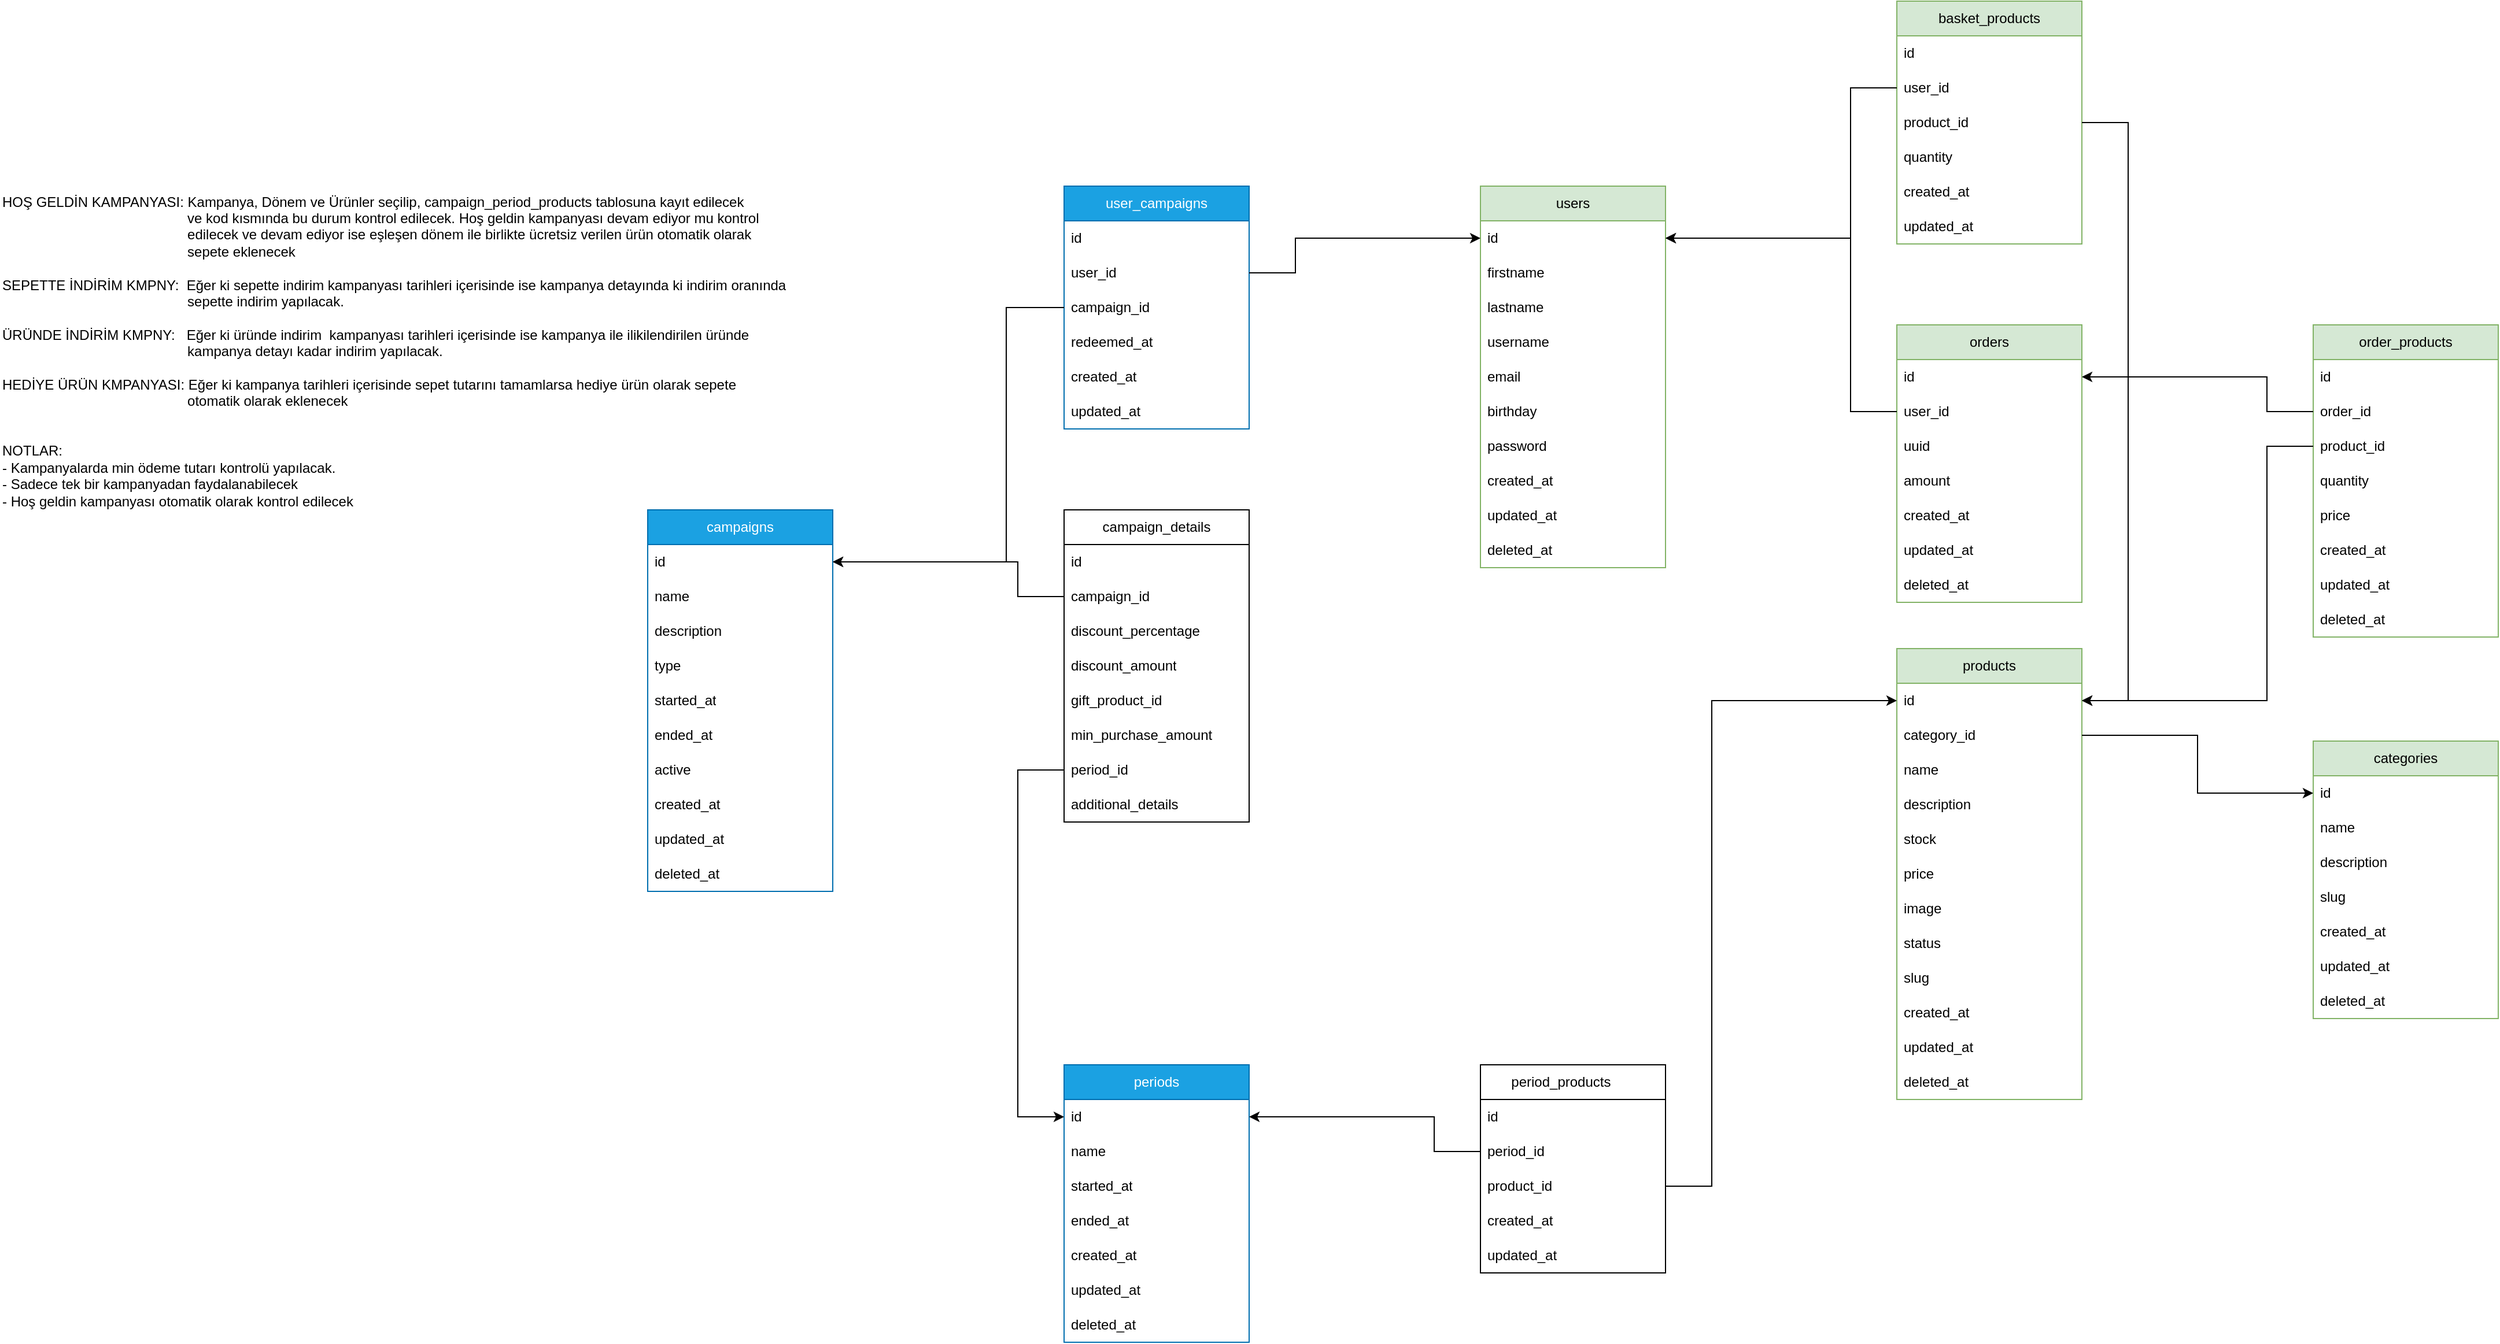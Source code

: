 <mxfile version="24.5.3" type="device">
  <diagram name="Page-1" id="_GiMeknNiYBQJ2p4re4r">
    <mxGraphModel dx="2840" dy="1816" grid="1" gridSize="10" guides="1" tooltips="1" connect="1" arrows="1" fold="1" page="0" pageScale="1" pageWidth="827" pageHeight="1169" math="0" shadow="0">
      <root>
        <mxCell id="0" />
        <mxCell id="1" parent="0" />
        <mxCell id="grhJ6NHbihgc4JRqNFFG-1" value="users" style="swimlane;fontStyle=0;childLayout=stackLayout;horizontal=1;startSize=30;horizontalStack=0;resizeParent=1;resizeParentMax=0;resizeLast=0;collapsible=1;marginBottom=0;whiteSpace=wrap;html=1;fillColor=#d5e8d4;strokeColor=#82b366;" parent="1" vertex="1">
          <mxGeometry x="1000" width="160" height="330" as="geometry" />
        </mxCell>
        <mxCell id="grhJ6NHbihgc4JRqNFFG-2" value="id&lt;span style=&quot;white-space: pre;&quot;&gt;&#x9;&lt;/span&gt;" style="text;strokeColor=none;fillColor=none;align=left;verticalAlign=middle;spacingLeft=4;spacingRight=4;overflow=hidden;points=[[0,0.5],[1,0.5]];portConstraint=eastwest;rotatable=0;whiteSpace=wrap;html=1;" parent="grhJ6NHbihgc4JRqNFFG-1" vertex="1">
          <mxGeometry y="30" width="160" height="30" as="geometry" />
        </mxCell>
        <mxCell id="grhJ6NHbihgc4JRqNFFG-3" value="firstname" style="text;strokeColor=none;fillColor=none;align=left;verticalAlign=middle;spacingLeft=4;spacingRight=4;overflow=hidden;points=[[0,0.5],[1,0.5]];portConstraint=eastwest;rotatable=0;whiteSpace=wrap;html=1;" parent="grhJ6NHbihgc4JRqNFFG-1" vertex="1">
          <mxGeometry y="60" width="160" height="30" as="geometry" />
        </mxCell>
        <mxCell id="grhJ6NHbihgc4JRqNFFG-5" value="lastname" style="text;strokeColor=none;fillColor=none;align=left;verticalAlign=middle;spacingLeft=4;spacingRight=4;overflow=hidden;points=[[0,0.5],[1,0.5]];portConstraint=eastwest;rotatable=0;whiteSpace=wrap;html=1;" parent="grhJ6NHbihgc4JRqNFFG-1" vertex="1">
          <mxGeometry y="90" width="160" height="30" as="geometry" />
        </mxCell>
        <mxCell id="grhJ6NHbihgc4JRqNFFG-9" value="username" style="text;strokeColor=none;fillColor=none;align=left;verticalAlign=middle;spacingLeft=4;spacingRight=4;overflow=hidden;points=[[0,0.5],[1,0.5]];portConstraint=eastwest;rotatable=0;whiteSpace=wrap;html=1;" parent="grhJ6NHbihgc4JRqNFFG-1" vertex="1">
          <mxGeometry y="120" width="160" height="30" as="geometry" />
        </mxCell>
        <mxCell id="grhJ6NHbihgc4JRqNFFG-8" value="email" style="text;strokeColor=none;fillColor=none;align=left;verticalAlign=middle;spacingLeft=4;spacingRight=4;overflow=hidden;points=[[0,0.5],[1,0.5]];portConstraint=eastwest;rotatable=0;whiteSpace=wrap;html=1;" parent="grhJ6NHbihgc4JRqNFFG-1" vertex="1">
          <mxGeometry y="150" width="160" height="30" as="geometry" />
        </mxCell>
        <mxCell id="grhJ6NHbihgc4JRqNFFG-4" value="birthday" style="text;strokeColor=none;fillColor=none;align=left;verticalAlign=middle;spacingLeft=4;spacingRight=4;overflow=hidden;points=[[0,0.5],[1,0.5]];portConstraint=eastwest;rotatable=0;whiteSpace=wrap;html=1;" parent="grhJ6NHbihgc4JRqNFFG-1" vertex="1">
          <mxGeometry y="180" width="160" height="30" as="geometry" />
        </mxCell>
        <mxCell id="grhJ6NHbihgc4JRqNFFG-10" value="password" style="text;strokeColor=none;fillColor=none;align=left;verticalAlign=middle;spacingLeft=4;spacingRight=4;overflow=hidden;points=[[0,0.5],[1,0.5]];portConstraint=eastwest;rotatable=0;whiteSpace=wrap;html=1;" parent="grhJ6NHbihgc4JRqNFFG-1" vertex="1">
          <mxGeometry y="210" width="160" height="30" as="geometry" />
        </mxCell>
        <mxCell id="grhJ6NHbihgc4JRqNFFG-6" value="created_at" style="text;strokeColor=none;fillColor=none;align=left;verticalAlign=middle;spacingLeft=4;spacingRight=4;overflow=hidden;points=[[0,0.5],[1,0.5]];portConstraint=eastwest;rotatable=0;whiteSpace=wrap;html=1;" parent="grhJ6NHbihgc4JRqNFFG-1" vertex="1">
          <mxGeometry y="240" width="160" height="30" as="geometry" />
        </mxCell>
        <mxCell id="grhJ6NHbihgc4JRqNFFG-7" value="updated_at" style="text;strokeColor=none;fillColor=none;align=left;verticalAlign=middle;spacingLeft=4;spacingRight=4;overflow=hidden;points=[[0,0.5],[1,0.5]];portConstraint=eastwest;rotatable=0;whiteSpace=wrap;html=1;" parent="grhJ6NHbihgc4JRqNFFG-1" vertex="1">
          <mxGeometry y="270" width="160" height="30" as="geometry" />
        </mxCell>
        <mxCell id="grhJ6NHbihgc4JRqNFFG-17" value="deleted_at" style="text;strokeColor=none;fillColor=none;align=left;verticalAlign=middle;spacingLeft=4;spacingRight=4;overflow=hidden;points=[[0,0.5],[1,0.5]];portConstraint=eastwest;rotatable=0;whiteSpace=wrap;html=1;" parent="grhJ6NHbihgc4JRqNFFG-1" vertex="1">
          <mxGeometry y="300" width="160" height="30" as="geometry" />
        </mxCell>
        <mxCell id="grhJ6NHbihgc4JRqNFFG-11" value="basket_products" style="swimlane;fontStyle=0;childLayout=stackLayout;horizontal=1;startSize=30;horizontalStack=0;resizeParent=1;resizeParentMax=0;resizeLast=0;collapsible=1;marginBottom=0;whiteSpace=wrap;html=1;fillColor=#d5e8d4;strokeColor=#82b366;" parent="1" vertex="1">
          <mxGeometry x="1360" y="-160" width="160" height="210" as="geometry" />
        </mxCell>
        <mxCell id="grhJ6NHbihgc4JRqNFFG-12" value="id" style="text;strokeColor=none;fillColor=none;align=left;verticalAlign=middle;spacingLeft=4;spacingRight=4;overflow=hidden;points=[[0,0.5],[1,0.5]];portConstraint=eastwest;rotatable=0;whiteSpace=wrap;html=1;" parent="grhJ6NHbihgc4JRqNFFG-11" vertex="1">
          <mxGeometry y="30" width="160" height="30" as="geometry" />
        </mxCell>
        <mxCell id="grhJ6NHbihgc4JRqNFFG-13" value="user_id" style="text;strokeColor=none;fillColor=none;align=left;verticalAlign=middle;spacingLeft=4;spacingRight=4;overflow=hidden;points=[[0,0.5],[1,0.5]];portConstraint=eastwest;rotatable=0;whiteSpace=wrap;html=1;" parent="grhJ6NHbihgc4JRqNFFG-11" vertex="1">
          <mxGeometry y="60" width="160" height="30" as="geometry" />
        </mxCell>
        <mxCell id="grhJ6NHbihgc4JRqNFFG-14" value="product_id" style="text;strokeColor=none;fillColor=none;align=left;verticalAlign=middle;spacingLeft=4;spacingRight=4;overflow=hidden;points=[[0,0.5],[1,0.5]];portConstraint=eastwest;rotatable=0;whiteSpace=wrap;html=1;" parent="grhJ6NHbihgc4JRqNFFG-11" vertex="1">
          <mxGeometry y="90" width="160" height="30" as="geometry" />
        </mxCell>
        <mxCell id="grhJ6NHbihgc4JRqNFFG-124" value="quantity" style="text;strokeColor=none;fillColor=none;align=left;verticalAlign=middle;spacingLeft=4;spacingRight=4;overflow=hidden;points=[[0,0.5],[1,0.5]];portConstraint=eastwest;rotatable=0;whiteSpace=wrap;html=1;" parent="grhJ6NHbihgc4JRqNFFG-11" vertex="1">
          <mxGeometry y="120" width="160" height="30" as="geometry" />
        </mxCell>
        <mxCell id="grhJ6NHbihgc4JRqNFFG-15" value="created_at" style="text;strokeColor=none;fillColor=none;align=left;verticalAlign=middle;spacingLeft=4;spacingRight=4;overflow=hidden;points=[[0,0.5],[1,0.5]];portConstraint=eastwest;rotatable=0;whiteSpace=wrap;html=1;" parent="grhJ6NHbihgc4JRqNFFG-11" vertex="1">
          <mxGeometry y="150" width="160" height="30" as="geometry" />
        </mxCell>
        <mxCell id="grhJ6NHbihgc4JRqNFFG-18" value="updated_at" style="text;strokeColor=none;fillColor=none;align=left;verticalAlign=middle;spacingLeft=4;spacingRight=4;overflow=hidden;points=[[0,0.5],[1,0.5]];portConstraint=eastwest;rotatable=0;whiteSpace=wrap;html=1;" parent="grhJ6NHbihgc4JRqNFFG-11" vertex="1">
          <mxGeometry y="180" width="160" height="30" as="geometry" />
        </mxCell>
        <mxCell id="grhJ6NHbihgc4JRqNFFG-19" value="products" style="swimlane;fontStyle=0;childLayout=stackLayout;horizontal=1;startSize=30;horizontalStack=0;resizeParent=1;resizeParentMax=0;resizeLast=0;collapsible=1;marginBottom=0;whiteSpace=wrap;html=1;fillColor=#d5e8d4;strokeColor=#82b366;" parent="1" vertex="1">
          <mxGeometry x="1360" y="400" width="160" height="390" as="geometry" />
        </mxCell>
        <mxCell id="grhJ6NHbihgc4JRqNFFG-20" value="id" style="text;strokeColor=none;fillColor=none;align=left;verticalAlign=middle;spacingLeft=4;spacingRight=4;overflow=hidden;points=[[0,0.5],[1,0.5]];portConstraint=eastwest;rotatable=0;whiteSpace=wrap;html=1;" parent="grhJ6NHbihgc4JRqNFFG-19" vertex="1">
          <mxGeometry y="30" width="160" height="30" as="geometry" />
        </mxCell>
        <mxCell id="grhJ6NHbihgc4JRqNFFG-31" value="category_id" style="text;strokeColor=none;fillColor=none;align=left;verticalAlign=middle;spacingLeft=4;spacingRight=4;overflow=hidden;points=[[0,0.5],[1,0.5]];portConstraint=eastwest;rotatable=0;whiteSpace=wrap;html=1;" parent="grhJ6NHbihgc4JRqNFFG-19" vertex="1">
          <mxGeometry y="60" width="160" height="30" as="geometry" />
        </mxCell>
        <mxCell id="grhJ6NHbihgc4JRqNFFG-21" value="name" style="text;strokeColor=none;fillColor=none;align=left;verticalAlign=middle;spacingLeft=4;spacingRight=4;overflow=hidden;points=[[0,0.5],[1,0.5]];portConstraint=eastwest;rotatable=0;whiteSpace=wrap;html=1;" parent="grhJ6NHbihgc4JRqNFFG-19" vertex="1">
          <mxGeometry y="90" width="160" height="30" as="geometry" />
        </mxCell>
        <mxCell id="grhJ6NHbihgc4JRqNFFG-22" value="description" style="text;strokeColor=none;fillColor=none;align=left;verticalAlign=middle;spacingLeft=4;spacingRight=4;overflow=hidden;points=[[0,0.5],[1,0.5]];portConstraint=eastwest;rotatable=0;whiteSpace=wrap;html=1;" parent="grhJ6NHbihgc4JRqNFFG-19" vertex="1">
          <mxGeometry y="120" width="160" height="30" as="geometry" />
        </mxCell>
        <mxCell id="grhJ6NHbihgc4JRqNFFG-103" value="stock" style="text;strokeColor=none;fillColor=none;align=left;verticalAlign=middle;spacingLeft=4;spacingRight=4;overflow=hidden;points=[[0,0.5],[1,0.5]];portConstraint=eastwest;rotatable=0;whiteSpace=wrap;html=1;" parent="grhJ6NHbihgc4JRqNFFG-19" vertex="1">
          <mxGeometry y="150" width="160" height="30" as="geometry" />
        </mxCell>
        <mxCell id="grhJ6NHbihgc4JRqNFFG-23" value="price" style="text;strokeColor=none;fillColor=none;align=left;verticalAlign=middle;spacingLeft=4;spacingRight=4;overflow=hidden;points=[[0,0.5],[1,0.5]];portConstraint=eastwest;rotatable=0;whiteSpace=wrap;html=1;" parent="grhJ6NHbihgc4JRqNFFG-19" vertex="1">
          <mxGeometry y="180" width="160" height="30" as="geometry" />
        </mxCell>
        <mxCell id="grhJ6NHbihgc4JRqNFFG-104" value="image" style="text;strokeColor=none;fillColor=none;align=left;verticalAlign=middle;spacingLeft=4;spacingRight=4;overflow=hidden;points=[[0,0.5],[1,0.5]];portConstraint=eastwest;rotatable=0;whiteSpace=wrap;html=1;" parent="grhJ6NHbihgc4JRqNFFG-19" vertex="1">
          <mxGeometry y="210" width="160" height="30" as="geometry" />
        </mxCell>
        <mxCell id="grhJ6NHbihgc4JRqNFFG-105" value="status" style="text;strokeColor=none;fillColor=none;align=left;verticalAlign=middle;spacingLeft=4;spacingRight=4;overflow=hidden;points=[[0,0.5],[1,0.5]];portConstraint=eastwest;rotatable=0;whiteSpace=wrap;html=1;" parent="grhJ6NHbihgc4JRqNFFG-19" vertex="1">
          <mxGeometry y="240" width="160" height="30" as="geometry" />
        </mxCell>
        <mxCell id="grhJ6NHbihgc4JRqNFFG-47" value="slug" style="text;strokeColor=none;fillColor=none;align=left;verticalAlign=middle;spacingLeft=4;spacingRight=4;overflow=hidden;points=[[0,0.5],[1,0.5]];portConstraint=eastwest;rotatable=0;whiteSpace=wrap;html=1;" parent="grhJ6NHbihgc4JRqNFFG-19" vertex="1">
          <mxGeometry y="270" width="160" height="30" as="geometry" />
        </mxCell>
        <mxCell id="grhJ6NHbihgc4JRqNFFG-33" value="created_at" style="text;strokeColor=none;fillColor=none;align=left;verticalAlign=middle;spacingLeft=4;spacingRight=4;overflow=hidden;points=[[0,0.5],[1,0.5]];portConstraint=eastwest;rotatable=0;whiteSpace=wrap;html=1;" parent="grhJ6NHbihgc4JRqNFFG-19" vertex="1">
          <mxGeometry y="300" width="160" height="30" as="geometry" />
        </mxCell>
        <mxCell id="grhJ6NHbihgc4JRqNFFG-34" value="updated_at" style="text;strokeColor=none;fillColor=none;align=left;verticalAlign=middle;spacingLeft=4;spacingRight=4;overflow=hidden;points=[[0,0.5],[1,0.5]];portConstraint=eastwest;rotatable=0;whiteSpace=wrap;html=1;" parent="grhJ6NHbihgc4JRqNFFG-19" vertex="1">
          <mxGeometry y="330" width="160" height="30" as="geometry" />
        </mxCell>
        <mxCell id="grhJ6NHbihgc4JRqNFFG-35" value="deleted_at" style="text;strokeColor=none;fillColor=none;align=left;verticalAlign=middle;spacingLeft=4;spacingRight=4;overflow=hidden;points=[[0,0.5],[1,0.5]];portConstraint=eastwest;rotatable=0;whiteSpace=wrap;html=1;" parent="grhJ6NHbihgc4JRqNFFG-19" vertex="1">
          <mxGeometry y="360" width="160" height="30" as="geometry" />
        </mxCell>
        <mxCell id="grhJ6NHbihgc4JRqNFFG-24" value="categories" style="swimlane;fontStyle=0;childLayout=stackLayout;horizontal=1;startSize=30;horizontalStack=0;resizeParent=1;resizeParentMax=0;resizeLast=0;collapsible=1;marginBottom=0;whiteSpace=wrap;html=1;fillColor=#d5e8d4;strokeColor=#82b366;" parent="1" vertex="1">
          <mxGeometry x="1720" y="480" width="160" height="240" as="geometry" />
        </mxCell>
        <mxCell id="grhJ6NHbihgc4JRqNFFG-25" value="id" style="text;strokeColor=none;fillColor=none;align=left;verticalAlign=middle;spacingLeft=4;spacingRight=4;overflow=hidden;points=[[0,0.5],[1,0.5]];portConstraint=eastwest;rotatable=0;whiteSpace=wrap;html=1;" parent="grhJ6NHbihgc4JRqNFFG-24" vertex="1">
          <mxGeometry y="30" width="160" height="30" as="geometry" />
        </mxCell>
        <mxCell id="grhJ6NHbihgc4JRqNFFG-26" value="name" style="text;strokeColor=none;fillColor=none;align=left;verticalAlign=middle;spacingLeft=4;spacingRight=4;overflow=hidden;points=[[0,0.5],[1,0.5]];portConstraint=eastwest;rotatable=0;whiteSpace=wrap;html=1;" parent="grhJ6NHbihgc4JRqNFFG-24" vertex="1">
          <mxGeometry y="60" width="160" height="30" as="geometry" />
        </mxCell>
        <mxCell id="grhJ6NHbihgc4JRqNFFG-27" value="description" style="text;strokeColor=none;fillColor=none;align=left;verticalAlign=middle;spacingLeft=4;spacingRight=4;overflow=hidden;points=[[0,0.5],[1,0.5]];portConstraint=eastwest;rotatable=0;whiteSpace=wrap;html=1;" parent="grhJ6NHbihgc4JRqNFFG-24" vertex="1">
          <mxGeometry y="90" width="160" height="30" as="geometry" />
        </mxCell>
        <mxCell id="grhJ6NHbihgc4JRqNFFG-46" value="slug" style="text;strokeColor=none;fillColor=none;align=left;verticalAlign=middle;spacingLeft=4;spacingRight=4;overflow=hidden;points=[[0,0.5],[1,0.5]];portConstraint=eastwest;rotatable=0;whiteSpace=wrap;html=1;" parent="grhJ6NHbihgc4JRqNFFG-24" vertex="1">
          <mxGeometry y="120" width="160" height="30" as="geometry" />
        </mxCell>
        <mxCell id="grhJ6NHbihgc4JRqNFFG-28" value="created_at" style="text;strokeColor=none;fillColor=none;align=left;verticalAlign=middle;spacingLeft=4;spacingRight=4;overflow=hidden;points=[[0,0.5],[1,0.5]];portConstraint=eastwest;rotatable=0;whiteSpace=wrap;html=1;" parent="grhJ6NHbihgc4JRqNFFG-24" vertex="1">
          <mxGeometry y="150" width="160" height="30" as="geometry" />
        </mxCell>
        <mxCell id="grhJ6NHbihgc4JRqNFFG-29" value="updated_at" style="text;strokeColor=none;fillColor=none;align=left;verticalAlign=middle;spacingLeft=4;spacingRight=4;overflow=hidden;points=[[0,0.5],[1,0.5]];portConstraint=eastwest;rotatable=0;whiteSpace=wrap;html=1;" parent="grhJ6NHbihgc4JRqNFFG-24" vertex="1">
          <mxGeometry y="180" width="160" height="30" as="geometry" />
        </mxCell>
        <mxCell id="grhJ6NHbihgc4JRqNFFG-30" value="deleted_at" style="text;strokeColor=none;fillColor=none;align=left;verticalAlign=middle;spacingLeft=4;spacingRight=4;overflow=hidden;points=[[0,0.5],[1,0.5]];portConstraint=eastwest;rotatable=0;whiteSpace=wrap;html=1;" parent="grhJ6NHbihgc4JRqNFFG-24" vertex="1">
          <mxGeometry y="210" width="160" height="30" as="geometry" />
        </mxCell>
        <mxCell id="grhJ6NHbihgc4JRqNFFG-36" value="order_products" style="swimlane;fontStyle=0;childLayout=stackLayout;horizontal=1;startSize=30;horizontalStack=0;resizeParent=1;resizeParentMax=0;resizeLast=0;collapsible=1;marginBottom=0;whiteSpace=wrap;html=1;fillColor=#d5e8d4;strokeColor=#82b366;" parent="1" vertex="1">
          <mxGeometry x="1720" y="120" width="160" height="270" as="geometry" />
        </mxCell>
        <mxCell id="grhJ6NHbihgc4JRqNFFG-37" value="id" style="text;strokeColor=none;fillColor=none;align=left;verticalAlign=middle;spacingLeft=4;spacingRight=4;overflow=hidden;points=[[0,0.5],[1,0.5]];portConstraint=eastwest;rotatable=0;whiteSpace=wrap;html=1;" parent="grhJ6NHbihgc4JRqNFFG-36" vertex="1">
          <mxGeometry y="30" width="160" height="30" as="geometry" />
        </mxCell>
        <mxCell id="grhJ6NHbihgc4JRqNFFG-38" value="order_id" style="text;strokeColor=none;fillColor=none;align=left;verticalAlign=middle;spacingLeft=4;spacingRight=4;overflow=hidden;points=[[0,0.5],[1,0.5]];portConstraint=eastwest;rotatable=0;whiteSpace=wrap;html=1;" parent="grhJ6NHbihgc4JRqNFFG-36" vertex="1">
          <mxGeometry y="60" width="160" height="30" as="geometry" />
        </mxCell>
        <mxCell id="grhJ6NHbihgc4JRqNFFG-39" value="product_id" style="text;strokeColor=none;fillColor=none;align=left;verticalAlign=middle;spacingLeft=4;spacingRight=4;overflow=hidden;points=[[0,0.5],[1,0.5]];portConstraint=eastwest;rotatable=0;whiteSpace=wrap;html=1;" parent="grhJ6NHbihgc4JRqNFFG-36" vertex="1">
          <mxGeometry y="90" width="160" height="30" as="geometry" />
        </mxCell>
        <mxCell id="grhJ6NHbihgc4JRqNFFG-55" value="quantity" style="text;strokeColor=none;fillColor=none;align=left;verticalAlign=middle;spacingLeft=4;spacingRight=4;overflow=hidden;points=[[0,0.5],[1,0.5]];portConstraint=eastwest;rotatable=0;whiteSpace=wrap;html=1;" parent="grhJ6NHbihgc4JRqNFFG-36" vertex="1">
          <mxGeometry y="120" width="160" height="30" as="geometry" />
        </mxCell>
        <mxCell id="grhJ6NHbihgc4JRqNFFG-56" value="price" style="text;strokeColor=none;fillColor=none;align=left;verticalAlign=middle;spacingLeft=4;spacingRight=4;overflow=hidden;points=[[0,0.5],[1,0.5]];portConstraint=eastwest;rotatable=0;whiteSpace=wrap;html=1;" parent="grhJ6NHbihgc4JRqNFFG-36" vertex="1">
          <mxGeometry y="150" width="160" height="30" as="geometry" />
        </mxCell>
        <mxCell id="grhJ6NHbihgc4JRqNFFG-40" value="created_at" style="text;strokeColor=none;fillColor=none;align=left;verticalAlign=middle;spacingLeft=4;spacingRight=4;overflow=hidden;points=[[0,0.5],[1,0.5]];portConstraint=eastwest;rotatable=0;whiteSpace=wrap;html=1;" parent="grhJ6NHbihgc4JRqNFFG-36" vertex="1">
          <mxGeometry y="180" width="160" height="30" as="geometry" />
        </mxCell>
        <mxCell id="grhJ6NHbihgc4JRqNFFG-51" value="updated_at" style="text;strokeColor=none;fillColor=none;align=left;verticalAlign=middle;spacingLeft=4;spacingRight=4;overflow=hidden;points=[[0,0.5],[1,0.5]];portConstraint=eastwest;rotatable=0;whiteSpace=wrap;html=1;" parent="grhJ6NHbihgc4JRqNFFG-36" vertex="1">
          <mxGeometry y="210" width="160" height="30" as="geometry" />
        </mxCell>
        <mxCell id="grhJ6NHbihgc4JRqNFFG-52" value="deleted_at" style="text;strokeColor=none;fillColor=none;align=left;verticalAlign=middle;spacingLeft=4;spacingRight=4;overflow=hidden;points=[[0,0.5],[1,0.5]];portConstraint=eastwest;rotatable=0;whiteSpace=wrap;html=1;" parent="grhJ6NHbihgc4JRqNFFG-36" vertex="1">
          <mxGeometry y="240" width="160" height="30" as="geometry" />
        </mxCell>
        <mxCell id="grhJ6NHbihgc4JRqNFFG-41" value="orders" style="swimlane;fontStyle=0;childLayout=stackLayout;horizontal=1;startSize=30;horizontalStack=0;resizeParent=1;resizeParentMax=0;resizeLast=0;collapsible=1;marginBottom=0;whiteSpace=wrap;html=1;fillColor=#d5e8d4;strokeColor=#82b366;" parent="1" vertex="1">
          <mxGeometry x="1360" y="120" width="160" height="240" as="geometry" />
        </mxCell>
        <mxCell id="grhJ6NHbihgc4JRqNFFG-42" value="id" style="text;strokeColor=none;fillColor=none;align=left;verticalAlign=middle;spacingLeft=4;spacingRight=4;overflow=hidden;points=[[0,0.5],[1,0.5]];portConstraint=eastwest;rotatable=0;whiteSpace=wrap;html=1;" parent="grhJ6NHbihgc4JRqNFFG-41" vertex="1">
          <mxGeometry y="30" width="160" height="30" as="geometry" />
        </mxCell>
        <mxCell id="grhJ6NHbihgc4JRqNFFG-48" value="user_id" style="text;strokeColor=none;fillColor=none;align=left;verticalAlign=middle;spacingLeft=4;spacingRight=4;overflow=hidden;points=[[0,0.5],[1,0.5]];portConstraint=eastwest;rotatable=0;whiteSpace=wrap;html=1;" parent="grhJ6NHbihgc4JRqNFFG-41" vertex="1">
          <mxGeometry y="60" width="160" height="30" as="geometry" />
        </mxCell>
        <mxCell id="grhJ6NHbihgc4JRqNFFG-43" value="uuid" style="text;strokeColor=none;fillColor=none;align=left;verticalAlign=middle;spacingLeft=4;spacingRight=4;overflow=hidden;points=[[0,0.5],[1,0.5]];portConstraint=eastwest;rotatable=0;whiteSpace=wrap;html=1;" parent="grhJ6NHbihgc4JRqNFFG-41" vertex="1">
          <mxGeometry y="90" width="160" height="30" as="geometry" />
        </mxCell>
        <mxCell id="grhJ6NHbihgc4JRqNFFG-108" value="amount" style="text;strokeColor=none;fillColor=none;align=left;verticalAlign=middle;spacingLeft=4;spacingRight=4;overflow=hidden;points=[[0,0.5],[1,0.5]];portConstraint=eastwest;rotatable=0;whiteSpace=wrap;html=1;" parent="grhJ6NHbihgc4JRqNFFG-41" vertex="1">
          <mxGeometry y="120" width="160" height="30" as="geometry" />
        </mxCell>
        <mxCell id="grhJ6NHbihgc4JRqNFFG-44" value="created_at" style="text;strokeColor=none;fillColor=none;align=left;verticalAlign=middle;spacingLeft=4;spacingRight=4;overflow=hidden;points=[[0,0.5],[1,0.5]];portConstraint=eastwest;rotatable=0;whiteSpace=wrap;html=1;" parent="grhJ6NHbihgc4JRqNFFG-41" vertex="1">
          <mxGeometry y="150" width="160" height="30" as="geometry" />
        </mxCell>
        <mxCell id="grhJ6NHbihgc4JRqNFFG-45" value="updated_at" style="text;strokeColor=none;fillColor=none;align=left;verticalAlign=middle;spacingLeft=4;spacingRight=4;overflow=hidden;points=[[0,0.5],[1,0.5]];portConstraint=eastwest;rotatable=0;whiteSpace=wrap;html=1;" parent="grhJ6NHbihgc4JRqNFFG-41" vertex="1">
          <mxGeometry y="180" width="160" height="30" as="geometry" />
        </mxCell>
        <mxCell id="grhJ6NHbihgc4JRqNFFG-123" value="deleted_at" style="text;strokeColor=none;fillColor=none;align=left;verticalAlign=middle;spacingLeft=4;spacingRight=4;overflow=hidden;points=[[0,0.5],[1,0.5]];portConstraint=eastwest;rotatable=0;whiteSpace=wrap;html=1;" parent="grhJ6NHbihgc4JRqNFFG-41" vertex="1">
          <mxGeometry y="210" width="160" height="30" as="geometry" />
        </mxCell>
        <mxCell id="grhJ6NHbihgc4JRqNFFG-57" value="campaigns" style="swimlane;fontStyle=0;childLayout=stackLayout;horizontal=1;startSize=30;horizontalStack=0;resizeParent=1;resizeParentMax=0;resizeLast=0;collapsible=1;marginBottom=0;whiteSpace=wrap;html=1;fillColor=#1ba1e2;fontColor=#ffffff;strokeColor=#006EAF;" parent="1" vertex="1">
          <mxGeometry x="280" y="280" width="160" height="330" as="geometry" />
        </mxCell>
        <mxCell id="grhJ6NHbihgc4JRqNFFG-58" value="id" style="text;strokeColor=none;fillColor=none;align=left;verticalAlign=middle;spacingLeft=4;spacingRight=4;overflow=hidden;points=[[0,0.5],[1,0.5]];portConstraint=eastwest;rotatable=0;whiteSpace=wrap;html=1;" parent="grhJ6NHbihgc4JRqNFFG-57" vertex="1">
          <mxGeometry y="30" width="160" height="30" as="geometry" />
        </mxCell>
        <mxCell id="grhJ6NHbihgc4JRqNFFG-59" value="name" style="text;strokeColor=none;fillColor=none;align=left;verticalAlign=middle;spacingLeft=4;spacingRight=4;overflow=hidden;points=[[0,0.5],[1,0.5]];portConstraint=eastwest;rotatable=0;whiteSpace=wrap;html=1;" parent="grhJ6NHbihgc4JRqNFFG-57" vertex="1">
          <mxGeometry y="60" width="160" height="30" as="geometry" />
        </mxCell>
        <mxCell id="grhJ6NHbihgc4JRqNFFG-100" value="description" style="text;strokeColor=none;fillColor=none;align=left;verticalAlign=middle;spacingLeft=4;spacingRight=4;overflow=hidden;points=[[0,0.5],[1,0.5]];portConstraint=eastwest;rotatable=0;whiteSpace=wrap;html=1;" parent="grhJ6NHbihgc4JRqNFFG-57" vertex="1">
          <mxGeometry y="90" width="160" height="30" as="geometry" />
        </mxCell>
        <mxCell id="grhJ6NHbihgc4JRqNFFG-60" value="type" style="text;strokeColor=none;fillColor=none;align=left;verticalAlign=middle;spacingLeft=4;spacingRight=4;overflow=hidden;points=[[0,0.5],[1,0.5]];portConstraint=eastwest;rotatable=0;whiteSpace=wrap;html=1;" parent="grhJ6NHbihgc4JRqNFFG-57" vertex="1">
          <mxGeometry y="120" width="160" height="30" as="geometry" />
        </mxCell>
        <mxCell id="grhJ6NHbihgc4JRqNFFG-96" value="started_at" style="text;strokeColor=none;fillColor=none;align=left;verticalAlign=middle;spacingLeft=4;spacingRight=4;overflow=hidden;points=[[0,0.5],[1,0.5]];portConstraint=eastwest;rotatable=0;whiteSpace=wrap;html=1;" parent="grhJ6NHbihgc4JRqNFFG-57" vertex="1">
          <mxGeometry y="150" width="160" height="30" as="geometry" />
        </mxCell>
        <mxCell id="grhJ6NHbihgc4JRqNFFG-97" value="ended_at" style="text;strokeColor=none;fillColor=none;align=left;verticalAlign=middle;spacingLeft=4;spacingRight=4;overflow=hidden;points=[[0,0.5],[1,0.5]];portConstraint=eastwest;rotatable=0;whiteSpace=wrap;html=1;" parent="grhJ6NHbihgc4JRqNFFG-57" vertex="1">
          <mxGeometry y="180" width="160" height="30" as="geometry" />
        </mxCell>
        <mxCell id="6CmxdRsGefexsXA8XCbu-35" value="active" style="text;strokeColor=none;fillColor=none;align=left;verticalAlign=middle;spacingLeft=4;spacingRight=4;overflow=hidden;points=[[0,0.5],[1,0.5]];portConstraint=eastwest;rotatable=0;whiteSpace=wrap;html=1;" vertex="1" parent="grhJ6NHbihgc4JRqNFFG-57">
          <mxGeometry y="210" width="160" height="30" as="geometry" />
        </mxCell>
        <mxCell id="grhJ6NHbihgc4JRqNFFG-61" value="created_at" style="text;strokeColor=none;fillColor=none;align=left;verticalAlign=middle;spacingLeft=4;spacingRight=4;overflow=hidden;points=[[0,0.5],[1,0.5]];portConstraint=eastwest;rotatable=0;whiteSpace=wrap;html=1;" parent="grhJ6NHbihgc4JRqNFFG-57" vertex="1">
          <mxGeometry y="240" width="160" height="30" as="geometry" />
        </mxCell>
        <mxCell id="grhJ6NHbihgc4JRqNFFG-92" value="updated_at" style="text;strokeColor=none;fillColor=none;align=left;verticalAlign=middle;spacingLeft=4;spacingRight=4;overflow=hidden;points=[[0,0.5],[1,0.5]];portConstraint=eastwest;rotatable=0;whiteSpace=wrap;html=1;" parent="grhJ6NHbihgc4JRqNFFG-57" vertex="1">
          <mxGeometry y="270" width="160" height="30" as="geometry" />
        </mxCell>
        <mxCell id="grhJ6NHbihgc4JRqNFFG-93" value="deleted_at" style="text;strokeColor=none;fillColor=none;align=left;verticalAlign=middle;spacingLeft=4;spacingRight=4;overflow=hidden;points=[[0,0.5],[1,0.5]];portConstraint=eastwest;rotatable=0;whiteSpace=wrap;html=1;" parent="grhJ6NHbihgc4JRqNFFG-57" vertex="1">
          <mxGeometry y="300" width="160" height="30" as="geometry" />
        </mxCell>
        <mxCell id="grhJ6NHbihgc4JRqNFFG-63" value="periods" style="swimlane;fontStyle=0;childLayout=stackLayout;horizontal=1;startSize=30;horizontalStack=0;resizeParent=1;resizeParentMax=0;resizeLast=0;collapsible=1;marginBottom=0;whiteSpace=wrap;html=1;fillColor=#1ba1e2;fontColor=#ffffff;strokeColor=#006EAF;" parent="1" vertex="1">
          <mxGeometry x="640" y="760" width="160" height="240" as="geometry" />
        </mxCell>
        <mxCell id="grhJ6NHbihgc4JRqNFFG-64" value="id" style="text;strokeColor=none;fillColor=none;align=left;verticalAlign=middle;spacingLeft=4;spacingRight=4;overflow=hidden;points=[[0,0.5],[1,0.5]];portConstraint=eastwest;rotatable=0;whiteSpace=wrap;html=1;" parent="grhJ6NHbihgc4JRqNFFG-63" vertex="1">
          <mxGeometry y="30" width="160" height="30" as="geometry" />
        </mxCell>
        <mxCell id="grhJ6NHbihgc4JRqNFFG-65" value="name" style="text;strokeColor=none;fillColor=none;align=left;verticalAlign=middle;spacingLeft=4;spacingRight=4;overflow=hidden;points=[[0,0.5],[1,0.5]];portConstraint=eastwest;rotatable=0;whiteSpace=wrap;html=1;" parent="grhJ6NHbihgc4JRqNFFG-63" vertex="1">
          <mxGeometry y="60" width="160" height="30" as="geometry" />
        </mxCell>
        <mxCell id="grhJ6NHbihgc4JRqNFFG-66" value="started_at" style="text;strokeColor=none;fillColor=none;align=left;verticalAlign=middle;spacingLeft=4;spacingRight=4;overflow=hidden;points=[[0,0.5],[1,0.5]];portConstraint=eastwest;rotatable=0;whiteSpace=wrap;html=1;" parent="grhJ6NHbihgc4JRqNFFG-63" vertex="1">
          <mxGeometry y="90" width="160" height="30" as="geometry" />
        </mxCell>
        <mxCell id="grhJ6NHbihgc4JRqNFFG-67" value="ended_at" style="text;strokeColor=none;fillColor=none;align=left;verticalAlign=middle;spacingLeft=4;spacingRight=4;overflow=hidden;points=[[0,0.5],[1,0.5]];portConstraint=eastwest;rotatable=0;whiteSpace=wrap;html=1;" parent="grhJ6NHbihgc4JRqNFFG-63" vertex="1">
          <mxGeometry y="120" width="160" height="30" as="geometry" />
        </mxCell>
        <mxCell id="grhJ6NHbihgc4JRqNFFG-68" value="created_at" style="text;strokeColor=none;fillColor=none;align=left;verticalAlign=middle;spacingLeft=4;spacingRight=4;overflow=hidden;points=[[0,0.5],[1,0.5]];portConstraint=eastwest;rotatable=0;whiteSpace=wrap;html=1;" parent="grhJ6NHbihgc4JRqNFFG-63" vertex="1">
          <mxGeometry y="150" width="160" height="30" as="geometry" />
        </mxCell>
        <mxCell id="grhJ6NHbihgc4JRqNFFG-69" value="updated_at" style="text;strokeColor=none;fillColor=none;align=left;verticalAlign=middle;spacingLeft=4;spacingRight=4;overflow=hidden;points=[[0,0.5],[1,0.5]];portConstraint=eastwest;rotatable=0;whiteSpace=wrap;html=1;" parent="grhJ6NHbihgc4JRqNFFG-63" vertex="1">
          <mxGeometry y="180" width="160" height="30" as="geometry" />
        </mxCell>
        <mxCell id="grhJ6NHbihgc4JRqNFFG-70" value="deleted_at" style="text;strokeColor=none;fillColor=none;align=left;verticalAlign=middle;spacingLeft=4;spacingRight=4;overflow=hidden;points=[[0,0.5],[1,0.5]];portConstraint=eastwest;rotatable=0;whiteSpace=wrap;html=1;" parent="grhJ6NHbihgc4JRqNFFG-63" vertex="1">
          <mxGeometry y="210" width="160" height="30" as="geometry" />
        </mxCell>
        <mxCell id="grhJ6NHbihgc4JRqNFFG-82" value="user_campaigns" style="swimlane;fontStyle=0;childLayout=stackLayout;horizontal=1;startSize=30;horizontalStack=0;resizeParent=1;resizeParentMax=0;resizeLast=0;collapsible=1;marginBottom=0;whiteSpace=wrap;html=1;fillColor=#1ba1e2;fontColor=#ffffff;strokeColor=#006EAF;" parent="1" vertex="1">
          <mxGeometry x="640" width="160" height="210" as="geometry" />
        </mxCell>
        <mxCell id="grhJ6NHbihgc4JRqNFFG-83" value="id" style="text;strokeColor=none;fillColor=none;align=left;verticalAlign=middle;spacingLeft=4;spacingRight=4;overflow=hidden;points=[[0,0.5],[1,0.5]];portConstraint=eastwest;rotatable=0;whiteSpace=wrap;html=1;" parent="grhJ6NHbihgc4JRqNFFG-82" vertex="1">
          <mxGeometry y="30" width="160" height="30" as="geometry" />
        </mxCell>
        <mxCell id="grhJ6NHbihgc4JRqNFFG-84" value="user_id" style="text;strokeColor=none;fillColor=none;align=left;verticalAlign=middle;spacingLeft=4;spacingRight=4;overflow=hidden;points=[[0,0.5],[1,0.5]];portConstraint=eastwest;rotatable=0;whiteSpace=wrap;html=1;" parent="grhJ6NHbihgc4JRqNFFG-82" vertex="1">
          <mxGeometry y="60" width="160" height="30" as="geometry" />
        </mxCell>
        <mxCell id="grhJ6NHbihgc4JRqNFFG-85" value="campaign_id" style="text;strokeColor=none;fillColor=none;align=left;verticalAlign=middle;spacingLeft=4;spacingRight=4;overflow=hidden;points=[[0,0.5],[1,0.5]];portConstraint=eastwest;rotatable=0;whiteSpace=wrap;html=1;" parent="grhJ6NHbihgc4JRqNFFG-82" vertex="1">
          <mxGeometry y="90" width="160" height="30" as="geometry" />
        </mxCell>
        <mxCell id="6CmxdRsGefexsXA8XCbu-32" value="redeemed_at" style="text;strokeColor=none;fillColor=none;align=left;verticalAlign=middle;spacingLeft=4;spacingRight=4;overflow=hidden;points=[[0,0.5],[1,0.5]];portConstraint=eastwest;rotatable=0;whiteSpace=wrap;html=1;" vertex="1" parent="grhJ6NHbihgc4JRqNFFG-82">
          <mxGeometry y="120" width="160" height="30" as="geometry" />
        </mxCell>
        <mxCell id="grhJ6NHbihgc4JRqNFFG-86" value="created_at" style="text;strokeColor=none;fillColor=none;align=left;verticalAlign=middle;spacingLeft=4;spacingRight=4;overflow=hidden;points=[[0,0.5],[1,0.5]];portConstraint=eastwest;rotatable=0;whiteSpace=wrap;html=1;" parent="grhJ6NHbihgc4JRqNFFG-82" vertex="1">
          <mxGeometry y="150" width="160" height="30" as="geometry" />
        </mxCell>
        <mxCell id="grhJ6NHbihgc4JRqNFFG-87" value="updated_at" style="text;strokeColor=none;fillColor=none;align=left;verticalAlign=middle;spacingLeft=4;spacingRight=4;overflow=hidden;points=[[0,0.5],[1,0.5]];portConstraint=eastwest;rotatable=0;whiteSpace=wrap;html=1;" parent="grhJ6NHbihgc4JRqNFFG-82" vertex="1">
          <mxGeometry y="180" width="160" height="30" as="geometry" />
        </mxCell>
        <mxCell id="grhJ6NHbihgc4JRqNFFG-112" style="edgeStyle=orthogonalEdgeStyle;rounded=0;orthogonalLoop=1;jettySize=auto;html=1;exitX=1;exitY=0.5;exitDx=0;exitDy=0;" parent="1" source="grhJ6NHbihgc4JRqNFFG-84" target="grhJ6NHbihgc4JRqNFFG-2" edge="1">
          <mxGeometry relative="1" as="geometry">
            <Array as="points">
              <mxPoint x="840" y="75" />
              <mxPoint x="840" y="45" />
            </Array>
          </mxGeometry>
        </mxCell>
        <mxCell id="grhJ6NHbihgc4JRqNFFG-117" style="edgeStyle=orthogonalEdgeStyle;rounded=0;orthogonalLoop=1;jettySize=auto;html=1;exitX=0;exitY=0.5;exitDx=0;exitDy=0;" parent="1" source="grhJ6NHbihgc4JRqNFFG-48" target="grhJ6NHbihgc4JRqNFFG-2" edge="1">
          <mxGeometry relative="1" as="geometry">
            <Array as="points">
              <mxPoint x="1320" y="195" />
              <mxPoint x="1320" y="45" />
            </Array>
          </mxGeometry>
        </mxCell>
        <mxCell id="grhJ6NHbihgc4JRqNFFG-118" style="edgeStyle=orthogonalEdgeStyle;rounded=0;orthogonalLoop=1;jettySize=auto;html=1;exitX=0;exitY=0.5;exitDx=0;exitDy=0;" parent="1" source="grhJ6NHbihgc4JRqNFFG-13" target="grhJ6NHbihgc4JRqNFFG-2" edge="1">
          <mxGeometry relative="1" as="geometry">
            <Array as="points">
              <mxPoint x="1320" y="-85" />
              <mxPoint x="1320" y="45" />
            </Array>
          </mxGeometry>
        </mxCell>
        <mxCell id="grhJ6NHbihgc4JRqNFFG-119" style="edgeStyle=orthogonalEdgeStyle;rounded=0;orthogonalLoop=1;jettySize=auto;html=1;exitX=1;exitY=0.5;exitDx=0;exitDy=0;" parent="1" source="grhJ6NHbihgc4JRqNFFG-14" target="grhJ6NHbihgc4JRqNFFG-20" edge="1">
          <mxGeometry relative="1" as="geometry">
            <Array as="points">
              <mxPoint x="1560" y="-55" />
              <mxPoint x="1560" y="445" />
            </Array>
          </mxGeometry>
        </mxCell>
        <mxCell id="grhJ6NHbihgc4JRqNFFG-120" style="edgeStyle=orthogonalEdgeStyle;rounded=0;orthogonalLoop=1;jettySize=auto;html=1;exitX=0;exitY=0.5;exitDx=0;exitDy=0;" parent="1" source="grhJ6NHbihgc4JRqNFFG-38" target="grhJ6NHbihgc4JRqNFFG-42" edge="1">
          <mxGeometry relative="1" as="geometry">
            <Array as="points">
              <mxPoint x="1680" y="195" />
              <mxPoint x="1680" y="165" />
            </Array>
          </mxGeometry>
        </mxCell>
        <mxCell id="grhJ6NHbihgc4JRqNFFG-121" style="edgeStyle=orthogonalEdgeStyle;rounded=0;orthogonalLoop=1;jettySize=auto;html=1;exitX=0;exitY=0.5;exitDx=0;exitDy=0;" parent="1" source="grhJ6NHbihgc4JRqNFFG-39" target="grhJ6NHbihgc4JRqNFFG-20" edge="1">
          <mxGeometry relative="1" as="geometry">
            <Array as="points">
              <mxPoint x="1680" y="225" />
              <mxPoint x="1680" y="445" />
            </Array>
          </mxGeometry>
        </mxCell>
        <mxCell id="grhJ6NHbihgc4JRqNFFG-122" style="edgeStyle=orthogonalEdgeStyle;rounded=0;orthogonalLoop=1;jettySize=auto;html=1;exitX=1;exitY=0.5;exitDx=0;exitDy=0;" parent="1" source="grhJ6NHbihgc4JRqNFFG-31" target="grhJ6NHbihgc4JRqNFFG-25" edge="1">
          <mxGeometry relative="1" as="geometry" />
        </mxCell>
        <mxCell id="grhJ6NHbihgc4JRqNFFG-125" value="HOŞ GELDİN KAMPANYASI: Kampanya, Dönem ve Ürünler seçilip,&amp;nbsp;&lt;span style=&quot;text-wrap: wrap;&quot;&gt;campaign_period_products tablosuna kayıt edilecek&lt;/span&gt;&amp;nbsp;&lt;div&gt;&lt;span style=&quot;white-space: pre;&quot;&gt;&#x9;&lt;/span&gt;&lt;span style=&quot;white-space: pre;&quot;&gt;&#x9;&lt;/span&gt;&lt;span style=&quot;white-space: pre;&quot;&gt;&#x9;&lt;/span&gt;&lt;span style=&quot;white-space: pre;&quot;&gt;&#x9;&lt;/span&gt;&lt;span style=&quot;white-space: pre;&quot;&gt;&#x9;&lt;/span&gt;&lt;span style=&quot;white-space: pre;&quot;&gt;&#x9;&lt;/span&gt;ve kod kısmında bu durum kontrol edilecek. Hoş geldin kampanyası devam ediyor mu kontrol&amp;nbsp;&lt;/div&gt;&lt;div&gt;&lt;span style=&quot;white-space: pre;&quot;&gt;&#x9;&lt;/span&gt;&lt;span style=&quot;white-space: pre;&quot;&gt;&#x9;&lt;/span&gt;&lt;span style=&quot;white-space: pre;&quot;&gt;&#x9;&lt;/span&gt;&lt;span style=&quot;white-space: pre;&quot;&gt;&#x9;&lt;/span&gt;&lt;span style=&quot;white-space: pre;&quot;&gt;&#x9;&lt;/span&gt;&lt;span style=&quot;white-space: pre;&quot;&gt;&#x9;&lt;/span&gt;edilecek ve devam ediyor ise eşleşen dönem ile birlikte ücretsiz verilen ürün otomatik olarak&amp;nbsp;&lt;/div&gt;&lt;div&gt;&lt;span style=&quot;white-space: pre;&quot;&gt;&#x9;&lt;/span&gt;&lt;span style=&quot;white-space: pre;&quot;&gt;&#x9;&lt;/span&gt;&lt;span style=&quot;white-space: pre;&quot;&gt;&#x9;&lt;/span&gt;&lt;span style=&quot;white-space: pre;&quot;&gt;&#x9;&lt;/span&gt;&lt;span style=&quot;white-space: pre;&quot;&gt;&#x9;&lt;/span&gt;&lt;span style=&quot;white-space: pre;&quot;&gt;&#x9;&lt;/span&gt;sepete eklenecek&lt;div&gt;&lt;div&gt;&lt;br&gt;&lt;/div&gt;&lt;div&gt;SEPETTE İNDİRİM KMPNY:&amp;nbsp; Eğer ki sepette indirim kampanyası tarihleri içerisinde ise kampanya detayında ki indirim oranında&amp;nbsp;&lt;/div&gt;&lt;/div&gt;&lt;/div&gt;&lt;div&gt;&lt;span style=&quot;white-space: pre;&quot;&gt;&#x9;&lt;/span&gt;&lt;span style=&quot;white-space: pre;&quot;&gt;&#x9;&lt;/span&gt;&lt;span style=&quot;white-space: pre;&quot;&gt;&#x9;&lt;/span&gt;&lt;span style=&quot;white-space: pre;&quot;&gt;&#x9;&lt;/span&gt;&lt;span style=&quot;white-space: pre;&quot;&gt;&#x9;&lt;/span&gt;&lt;span style=&quot;white-space: pre;&quot;&gt;&#x9;&lt;/span&gt;sepette indirim yapılacak.&lt;br&gt;&lt;/div&gt;&lt;div&gt;&lt;br&gt;&lt;/div&gt;&lt;div&gt;ÜRÜNDE İNDİRİM KMPNY:&amp;nbsp; &amp;nbsp;Eğer ki üründe indirim&amp;nbsp; kampanyası tarihleri içerisinde ise kampanya ile ilikilendirilen üründe&amp;nbsp;&lt;/div&gt;&lt;div&gt;&lt;span style=&quot;white-space: pre;&quot;&gt;&#x9;&lt;/span&gt;&lt;span style=&quot;white-space: pre;&quot;&gt;&#x9;&lt;/span&gt;&lt;span style=&quot;white-space: pre;&quot;&gt;&#x9;&lt;/span&gt;&lt;span style=&quot;white-space: pre;&quot;&gt;&#x9;&lt;/span&gt;&lt;span style=&quot;white-space: pre;&quot;&gt;&#x9;&lt;/span&gt;&lt;span style=&quot;white-space: pre;&quot;&gt;&#x9;&lt;/span&gt;kampanya detayı kadar indirim yapılacak.&lt;/div&gt;&lt;div&gt;&lt;br&gt;&lt;/div&gt;&lt;div&gt;HEDİYE ÜRÜN KMPANYASI: Eğer ki kampanya tarihleri içerisinde sepet tutarını tamamlarsa hediye ürün olarak sepete&amp;nbsp;&lt;/div&gt;&lt;div&gt;&lt;span style=&quot;white-space: pre;&quot;&gt;&#x9;&lt;/span&gt;&lt;span style=&quot;white-space: pre;&quot;&gt;&#x9;&lt;/span&gt;&lt;span style=&quot;white-space: pre;&quot;&gt;&#x9;&lt;/span&gt;&lt;span style=&quot;white-space: pre;&quot;&gt;&#x9;&lt;/span&gt;&lt;span style=&quot;white-space: pre;&quot;&gt;&#x9;&lt;/span&gt;&lt;span style=&quot;white-space: pre;&quot;&gt;&#x9;&lt;/span&gt;otomatik olarak eklenecek&lt;/div&gt;&lt;div&gt;&lt;br&gt;&lt;/div&gt;&lt;div&gt;&lt;br&gt;&lt;/div&gt;&lt;div&gt;NOTLAR:&lt;/div&gt;&lt;div&gt;- Kampanyalarda min ödeme tutarı kontrolü yapılacak.&lt;/div&gt;&lt;div&gt;- Sadece tek bir kampanyadan faydalanabilecek&lt;/div&gt;&lt;div&gt;- Hoş geldin kampanyası otomatik olarak kontrol edilecek&lt;/div&gt;&lt;div&gt;&lt;br&gt;&lt;/div&gt;" style="text;html=1;align=left;verticalAlign=middle;resizable=0;points=[];autosize=1;strokeColor=none;fillColor=none;" parent="1" vertex="1">
          <mxGeometry x="-280" width="700" height="300" as="geometry" />
        </mxCell>
        <mxCell id="6CmxdRsGefexsXA8XCbu-8" value="period_products&lt;span style=&quot;white-space: pre;&quot;&gt;&#x9;&lt;/span&gt;" style="swimlane;fontStyle=0;childLayout=stackLayout;horizontal=1;startSize=30;horizontalStack=0;resizeParent=1;resizeParentMax=0;resizeLast=0;collapsible=1;marginBottom=0;whiteSpace=wrap;html=1;" vertex="1" parent="1">
          <mxGeometry x="1000" y="760" width="160" height="180" as="geometry" />
        </mxCell>
        <mxCell id="6CmxdRsGefexsXA8XCbu-9" value="id" style="text;strokeColor=none;fillColor=none;align=left;verticalAlign=middle;spacingLeft=4;spacingRight=4;overflow=hidden;points=[[0,0.5],[1,0.5]];portConstraint=eastwest;rotatable=0;whiteSpace=wrap;html=1;" vertex="1" parent="6CmxdRsGefexsXA8XCbu-8">
          <mxGeometry y="30" width="160" height="30" as="geometry" />
        </mxCell>
        <mxCell id="6CmxdRsGefexsXA8XCbu-10" value="period_id" style="text;strokeColor=none;fillColor=none;align=left;verticalAlign=middle;spacingLeft=4;spacingRight=4;overflow=hidden;points=[[0,0.5],[1,0.5]];portConstraint=eastwest;rotatable=0;whiteSpace=wrap;html=1;" vertex="1" parent="6CmxdRsGefexsXA8XCbu-8">
          <mxGeometry y="60" width="160" height="30" as="geometry" />
        </mxCell>
        <mxCell id="6CmxdRsGefexsXA8XCbu-11" value="product_id" style="text;strokeColor=none;fillColor=none;align=left;verticalAlign=middle;spacingLeft=4;spacingRight=4;overflow=hidden;points=[[0,0.5],[1,0.5]];portConstraint=eastwest;rotatable=0;whiteSpace=wrap;html=1;" vertex="1" parent="6CmxdRsGefexsXA8XCbu-8">
          <mxGeometry y="90" width="160" height="30" as="geometry" />
        </mxCell>
        <mxCell id="6CmxdRsGefexsXA8XCbu-12" value="created_at" style="text;strokeColor=none;fillColor=none;align=left;verticalAlign=middle;spacingLeft=4;spacingRight=4;overflow=hidden;points=[[0,0.5],[1,0.5]];portConstraint=eastwest;rotatable=0;whiteSpace=wrap;html=1;" vertex="1" parent="6CmxdRsGefexsXA8XCbu-8">
          <mxGeometry y="120" width="160" height="30" as="geometry" />
        </mxCell>
        <mxCell id="6CmxdRsGefexsXA8XCbu-13" value="updated_at" style="text;strokeColor=none;fillColor=none;align=left;verticalAlign=middle;spacingLeft=4;spacingRight=4;overflow=hidden;points=[[0,0.5],[1,0.5]];portConstraint=eastwest;rotatable=0;whiteSpace=wrap;html=1;" vertex="1" parent="6CmxdRsGefexsXA8XCbu-8">
          <mxGeometry y="150" width="160" height="30" as="geometry" />
        </mxCell>
        <mxCell id="6CmxdRsGefexsXA8XCbu-23" value="campaign_details" style="swimlane;fontStyle=0;childLayout=stackLayout;horizontal=1;startSize=30;horizontalStack=0;resizeParent=1;resizeParentMax=0;resizeLast=0;collapsible=1;marginBottom=0;whiteSpace=wrap;html=1;" vertex="1" parent="1">
          <mxGeometry x="640" y="280" width="160" height="270" as="geometry" />
        </mxCell>
        <mxCell id="6CmxdRsGefexsXA8XCbu-24" value="id" style="text;strokeColor=none;fillColor=none;align=left;verticalAlign=middle;spacingLeft=4;spacingRight=4;overflow=hidden;points=[[0,0.5],[1,0.5]];portConstraint=eastwest;rotatable=0;whiteSpace=wrap;html=1;" vertex="1" parent="6CmxdRsGefexsXA8XCbu-23">
          <mxGeometry y="30" width="160" height="30" as="geometry" />
        </mxCell>
        <mxCell id="6CmxdRsGefexsXA8XCbu-25" value="campaign_id" style="text;strokeColor=none;fillColor=none;align=left;verticalAlign=middle;spacingLeft=4;spacingRight=4;overflow=hidden;points=[[0,0.5],[1,0.5]];portConstraint=eastwest;rotatable=0;whiteSpace=wrap;html=1;" vertex="1" parent="6CmxdRsGefexsXA8XCbu-23">
          <mxGeometry y="60" width="160" height="30" as="geometry" />
        </mxCell>
        <mxCell id="6CmxdRsGefexsXA8XCbu-28" value="discount_percentage" style="text;strokeColor=none;fillColor=none;align=left;verticalAlign=middle;spacingLeft=4;spacingRight=4;overflow=hidden;points=[[0,0.5],[1,0.5]];portConstraint=eastwest;rotatable=0;whiteSpace=wrap;html=1;" vertex="1" parent="6CmxdRsGefexsXA8XCbu-23">
          <mxGeometry y="90" width="160" height="30" as="geometry" />
        </mxCell>
        <mxCell id="6CmxdRsGefexsXA8XCbu-26" value="discount_amount" style="text;strokeColor=none;fillColor=none;align=left;verticalAlign=middle;spacingLeft=4;spacingRight=4;overflow=hidden;points=[[0,0.5],[1,0.5]];portConstraint=eastwest;rotatable=0;whiteSpace=wrap;html=1;" vertex="1" parent="6CmxdRsGefexsXA8XCbu-23">
          <mxGeometry y="120" width="160" height="30" as="geometry" />
        </mxCell>
        <mxCell id="6CmxdRsGefexsXA8XCbu-27" value="gift_product_id" style="text;strokeColor=none;fillColor=none;align=left;verticalAlign=middle;spacingLeft=4;spacingRight=4;overflow=hidden;points=[[0,0.5],[1,0.5]];portConstraint=eastwest;rotatable=0;whiteSpace=wrap;html=1;" vertex="1" parent="6CmxdRsGefexsXA8XCbu-23">
          <mxGeometry y="150" width="160" height="30" as="geometry" />
        </mxCell>
        <mxCell id="6CmxdRsGefexsXA8XCbu-29" value="min_purchase_amount" style="text;strokeColor=none;fillColor=none;align=left;verticalAlign=middle;spacingLeft=4;spacingRight=4;overflow=hidden;points=[[0,0.5],[1,0.5]];portConstraint=eastwest;rotatable=0;whiteSpace=wrap;html=1;" vertex="1" parent="6CmxdRsGefexsXA8XCbu-23">
          <mxGeometry y="180" width="160" height="30" as="geometry" />
        </mxCell>
        <mxCell id="6CmxdRsGefexsXA8XCbu-30" value="period_id" style="text;strokeColor=none;fillColor=none;align=left;verticalAlign=middle;spacingLeft=4;spacingRight=4;overflow=hidden;points=[[0,0.5],[1,0.5]];portConstraint=eastwest;rotatable=0;whiteSpace=wrap;html=1;" vertex="1" parent="6CmxdRsGefexsXA8XCbu-23">
          <mxGeometry y="210" width="160" height="30" as="geometry" />
        </mxCell>
        <mxCell id="6CmxdRsGefexsXA8XCbu-31" value="additional_details" style="text;strokeColor=none;fillColor=none;align=left;verticalAlign=middle;spacingLeft=4;spacingRight=4;overflow=hidden;points=[[0,0.5],[1,0.5]];portConstraint=eastwest;rotatable=0;whiteSpace=wrap;html=1;" vertex="1" parent="6CmxdRsGefexsXA8XCbu-23">
          <mxGeometry y="240" width="160" height="30" as="geometry" />
        </mxCell>
        <mxCell id="6CmxdRsGefexsXA8XCbu-33" style="edgeStyle=orthogonalEdgeStyle;rounded=0;orthogonalLoop=1;jettySize=auto;html=1;exitX=0;exitY=0.5;exitDx=0;exitDy=0;" edge="1" parent="1" source="6CmxdRsGefexsXA8XCbu-10" target="grhJ6NHbihgc4JRqNFFG-64">
          <mxGeometry relative="1" as="geometry">
            <Array as="points">
              <mxPoint x="960" y="835" />
              <mxPoint x="960" y="805" />
            </Array>
          </mxGeometry>
        </mxCell>
        <mxCell id="6CmxdRsGefexsXA8XCbu-34" style="edgeStyle=orthogonalEdgeStyle;rounded=0;orthogonalLoop=1;jettySize=auto;html=1;exitX=1;exitY=0.5;exitDx=0;exitDy=0;" edge="1" parent="1" source="6CmxdRsGefexsXA8XCbu-11" target="grhJ6NHbihgc4JRqNFFG-20">
          <mxGeometry relative="1" as="geometry">
            <Array as="points">
              <mxPoint x="1200" y="865" />
              <mxPoint x="1200" y="445" />
            </Array>
          </mxGeometry>
        </mxCell>
        <mxCell id="6CmxdRsGefexsXA8XCbu-36" style="edgeStyle=orthogonalEdgeStyle;rounded=0;orthogonalLoop=1;jettySize=auto;html=1;exitX=0;exitY=0.5;exitDx=0;exitDy=0;" edge="1" parent="1" source="grhJ6NHbihgc4JRqNFFG-85" target="grhJ6NHbihgc4JRqNFFG-58">
          <mxGeometry relative="1" as="geometry">
            <Array as="points">
              <mxPoint x="590" y="105" />
              <mxPoint x="590" y="325" />
            </Array>
          </mxGeometry>
        </mxCell>
        <mxCell id="6CmxdRsGefexsXA8XCbu-37" style="edgeStyle=orthogonalEdgeStyle;rounded=0;orthogonalLoop=1;jettySize=auto;html=1;exitX=0;exitY=0.5;exitDx=0;exitDy=0;" edge="1" parent="1" source="6CmxdRsGefexsXA8XCbu-25" target="grhJ6NHbihgc4JRqNFFG-58">
          <mxGeometry relative="1" as="geometry">
            <Array as="points">
              <mxPoint x="600" y="355" />
              <mxPoint x="600" y="325" />
            </Array>
          </mxGeometry>
        </mxCell>
        <mxCell id="6CmxdRsGefexsXA8XCbu-38" style="edgeStyle=orthogonalEdgeStyle;rounded=0;orthogonalLoop=1;jettySize=auto;html=1;exitX=0;exitY=0.5;exitDx=0;exitDy=0;" edge="1" parent="1" source="6CmxdRsGefexsXA8XCbu-30" target="grhJ6NHbihgc4JRqNFFG-64">
          <mxGeometry relative="1" as="geometry">
            <mxPoint x="570" y="810" as="targetPoint" />
            <Array as="points">
              <mxPoint x="600" y="505" />
              <mxPoint x="600" y="805" />
            </Array>
          </mxGeometry>
        </mxCell>
      </root>
    </mxGraphModel>
  </diagram>
</mxfile>
